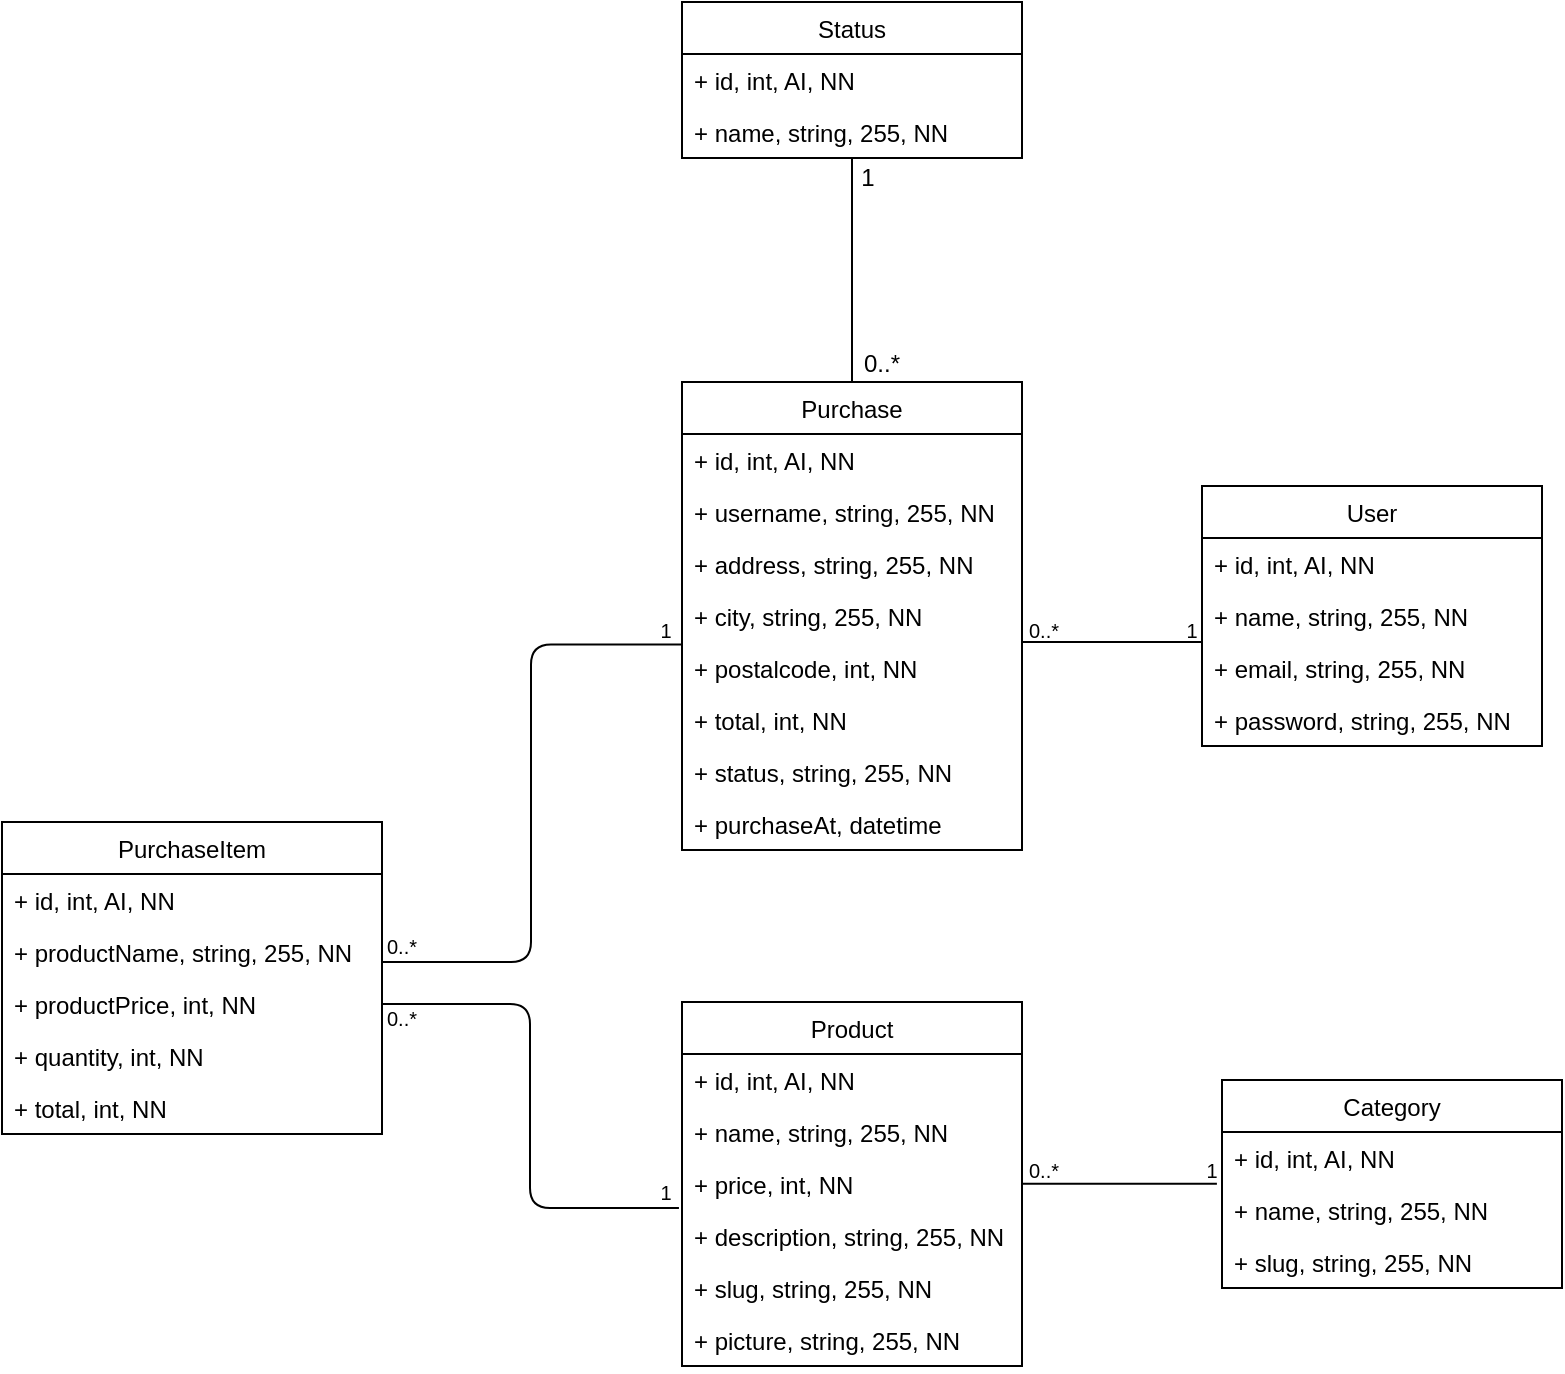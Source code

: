 <mxfile>
    <diagram id="zSYImaY_Enk3n75WlBTa" name="Page-1">
        <mxGraphModel dx="224" dy="475" grid="1" gridSize="10" guides="1" tooltips="1" connect="1" arrows="1" fold="1" page="1" pageScale="1" pageWidth="827" pageHeight="1169" math="0" shadow="0">
            <root>
                <mxCell id="0"/>
                <mxCell id="1" parent="0"/>
                <mxCell id="2" value="User" style="swimlane;fontStyle=0;childLayout=stackLayout;horizontal=1;startSize=26;fillColor=none;horizontalStack=0;resizeParent=1;resizeParentMax=0;resizeLast=0;collapsible=1;marginBottom=0;" parent="1" vertex="1">
                    <mxGeometry x="610" y="282" width="170" height="130" as="geometry"/>
                </mxCell>
                <mxCell id="3" value="+ id, int, AI, NN " style="text;strokeColor=none;fillColor=none;align=left;verticalAlign=top;spacingLeft=4;spacingRight=4;overflow=hidden;rotatable=0;points=[[0,0.5],[1,0.5]];portConstraint=eastwest;" parent="2" vertex="1">
                    <mxGeometry y="26" width="170" height="26" as="geometry"/>
                </mxCell>
                <mxCell id="4" value="+ name, string, 255, NN " style="text;strokeColor=none;fillColor=none;align=left;verticalAlign=top;spacingLeft=4;spacingRight=4;overflow=hidden;rotatable=0;points=[[0,0.5],[1,0.5]];portConstraint=eastwest;" parent="2" vertex="1">
                    <mxGeometry y="52" width="170" height="26" as="geometry"/>
                </mxCell>
                <mxCell id="5" value="+ email, string, 255, NN" style="text;strokeColor=none;fillColor=none;align=left;verticalAlign=top;spacingLeft=4;spacingRight=4;overflow=hidden;rotatable=0;points=[[0,0.5],[1,0.5]];portConstraint=eastwest;" parent="2" vertex="1">
                    <mxGeometry y="78" width="170" height="26" as="geometry"/>
                </mxCell>
                <mxCell id="7" value="+ password, string, 255, NN" style="text;strokeColor=none;fillColor=none;align=left;verticalAlign=top;spacingLeft=4;spacingRight=4;overflow=hidden;rotatable=0;points=[[0,0.5],[1,0.5]];portConstraint=eastwest;" parent="2" vertex="1">
                    <mxGeometry y="104" width="170" height="26" as="geometry"/>
                </mxCell>
                <mxCell id="9" value="Category" style="swimlane;fontStyle=0;childLayout=stackLayout;horizontal=1;startSize=26;fillColor=none;horizontalStack=0;resizeParent=1;resizeParentMax=0;resizeLast=0;collapsible=1;marginBottom=0;" parent="1" vertex="1">
                    <mxGeometry x="620" y="579" width="170" height="104" as="geometry"/>
                </mxCell>
                <mxCell id="10" value="+ id, int, AI, NN " style="text;strokeColor=none;fillColor=none;align=left;verticalAlign=top;spacingLeft=4;spacingRight=4;overflow=hidden;rotatable=0;points=[[0,0.5],[1,0.5]];portConstraint=eastwest;" parent="9" vertex="1">
                    <mxGeometry y="26" width="170" height="26" as="geometry"/>
                </mxCell>
                <mxCell id="11" value="+ name, string, 255, NN " style="text;strokeColor=none;fillColor=none;align=left;verticalAlign=top;spacingLeft=4;spacingRight=4;overflow=hidden;rotatable=0;points=[[0,0.5],[1,0.5]];portConstraint=eastwest;" parent="9" vertex="1">
                    <mxGeometry y="52" width="170" height="26" as="geometry"/>
                </mxCell>
                <mxCell id="13" value="+ slug, string, 255, NN" style="text;strokeColor=none;fillColor=none;align=left;verticalAlign=top;spacingLeft=4;spacingRight=4;overflow=hidden;rotatable=0;points=[[0,0.5],[1,0.5]];portConstraint=eastwest;" parent="9" vertex="1">
                    <mxGeometry y="78" width="170" height="26" as="geometry"/>
                </mxCell>
                <mxCell id="14" value="Product" style="swimlane;fontStyle=0;childLayout=stackLayout;horizontal=1;startSize=26;fillColor=none;horizontalStack=0;resizeParent=1;resizeParentMax=0;resizeLast=0;collapsible=1;marginBottom=0;" parent="1" vertex="1">
                    <mxGeometry x="350" y="540" width="170" height="182" as="geometry"/>
                </mxCell>
                <mxCell id="15" value="+ id, int, AI, NN " style="text;strokeColor=none;fillColor=none;align=left;verticalAlign=top;spacingLeft=4;spacingRight=4;overflow=hidden;rotatable=0;points=[[0,0.5],[1,0.5]];portConstraint=eastwest;" parent="14" vertex="1">
                    <mxGeometry y="26" width="170" height="26" as="geometry"/>
                </mxCell>
                <mxCell id="16" value="+ name, string, 255, NN " style="text;strokeColor=none;fillColor=none;align=left;verticalAlign=top;spacingLeft=4;spacingRight=4;overflow=hidden;rotatable=0;points=[[0,0.5],[1,0.5]];portConstraint=eastwest;" parent="14" vertex="1">
                    <mxGeometry y="52" width="170" height="26" as="geometry"/>
                </mxCell>
                <mxCell id="19" value="+ price, int, NN " style="text;strokeColor=none;fillColor=none;align=left;verticalAlign=top;spacingLeft=4;spacingRight=4;overflow=hidden;rotatable=0;points=[[0,0.5],[1,0.5]];portConstraint=eastwest;" parent="14" vertex="1">
                    <mxGeometry y="78" width="170" height="26" as="geometry"/>
                </mxCell>
                <mxCell id="17" value="+ description, string, 255, NN" style="text;strokeColor=none;fillColor=none;align=left;verticalAlign=top;spacingLeft=4;spacingRight=4;overflow=hidden;rotatable=0;points=[[0,0.5],[1,0.5]];portConstraint=eastwest;" parent="14" vertex="1">
                    <mxGeometry y="104" width="170" height="26" as="geometry"/>
                </mxCell>
                <mxCell id="18" value="+ slug, string, 255, NN" style="text;strokeColor=none;fillColor=none;align=left;verticalAlign=top;spacingLeft=4;spacingRight=4;overflow=hidden;rotatable=0;points=[[0,0.5],[1,0.5]];portConstraint=eastwest;" parent="14" vertex="1">
                    <mxGeometry y="130" width="170" height="26" as="geometry"/>
                </mxCell>
                <mxCell id="20" value="+ picture, string, 255, NN" style="text;strokeColor=none;fillColor=none;align=left;verticalAlign=top;spacingLeft=4;spacingRight=4;overflow=hidden;rotatable=0;points=[[0,0.5],[1,0.5]];portConstraint=eastwest;" parent="14" vertex="1">
                    <mxGeometry y="156" width="170" height="26" as="geometry"/>
                </mxCell>
                <mxCell id="21" value="Purchase" style="swimlane;fontStyle=0;childLayout=stackLayout;horizontal=1;startSize=26;fillColor=none;horizontalStack=0;resizeParent=1;resizeParentMax=0;resizeLast=0;collapsible=1;marginBottom=0;" parent="1" vertex="1">
                    <mxGeometry x="350" y="230" width="170" height="234" as="geometry"/>
                </mxCell>
                <mxCell id="22" value="+ id, int, AI, NN " style="text;strokeColor=none;fillColor=none;align=left;verticalAlign=top;spacingLeft=4;spacingRight=4;overflow=hidden;rotatable=0;points=[[0,0.5],[1,0.5]];portConstraint=eastwest;" parent="21" vertex="1">
                    <mxGeometry y="26" width="170" height="26" as="geometry"/>
                </mxCell>
                <mxCell id="23" value="+ username, string, 255, NN " style="text;strokeColor=none;fillColor=none;align=left;verticalAlign=top;spacingLeft=4;spacingRight=4;overflow=hidden;rotatable=0;points=[[0,0.5],[1,0.5]];portConstraint=eastwest;" parent="21" vertex="1">
                    <mxGeometry y="52" width="170" height="26" as="geometry"/>
                </mxCell>
                <mxCell id="24" value="+ address, string, 255, NN" style="text;strokeColor=none;fillColor=none;align=left;verticalAlign=top;spacingLeft=4;spacingRight=4;overflow=hidden;rotatable=0;points=[[0,0.5],[1,0.5]];portConstraint=eastwest;" parent="21" vertex="1">
                    <mxGeometry y="78" width="170" height="26" as="geometry"/>
                </mxCell>
                <mxCell id="25" value="+ city, string, 255, NN" style="text;strokeColor=none;fillColor=none;align=left;verticalAlign=top;spacingLeft=4;spacingRight=4;overflow=hidden;rotatable=0;points=[[0,0.5],[1,0.5]];portConstraint=eastwest;" parent="21" vertex="1">
                    <mxGeometry y="104" width="170" height="26" as="geometry"/>
                </mxCell>
                <mxCell id="26" value="+ postalcode, int, NN" style="text;strokeColor=none;fillColor=none;align=left;verticalAlign=top;spacingLeft=4;spacingRight=4;overflow=hidden;rotatable=0;points=[[0,0.5],[1,0.5]];portConstraint=eastwest;" parent="21" vertex="1">
                    <mxGeometry y="130" width="170" height="26" as="geometry"/>
                </mxCell>
                <mxCell id="27" value="+ total, int, NN" style="text;strokeColor=none;fillColor=none;align=left;verticalAlign=top;spacingLeft=4;spacingRight=4;overflow=hidden;rotatable=0;points=[[0,0.5],[1,0.5]];portConstraint=eastwest;" parent="21" vertex="1">
                    <mxGeometry y="156" width="170" height="26" as="geometry"/>
                </mxCell>
                <mxCell id="28" value="+ status, string, 255, NN" style="text;strokeColor=none;fillColor=none;align=left;verticalAlign=top;spacingLeft=4;spacingRight=4;overflow=hidden;rotatable=0;points=[[0,0.5],[1,0.5]];portConstraint=eastwest;" parent="21" vertex="1">
                    <mxGeometry y="182" width="170" height="26" as="geometry"/>
                </mxCell>
                <mxCell id="29" value="+ purchaseAt, datetime" style="text;strokeColor=none;fillColor=none;align=left;verticalAlign=top;spacingLeft=4;spacingRight=4;overflow=hidden;rotatable=0;points=[[0,0.5],[1,0.5]];portConstraint=eastwest;" parent="21" vertex="1">
                    <mxGeometry y="208" width="170" height="26" as="geometry"/>
                </mxCell>
                <mxCell id="31" value="PurchaseItem" style="swimlane;fontStyle=0;childLayout=stackLayout;horizontal=1;startSize=26;fillColor=none;horizontalStack=0;resizeParent=1;resizeParentMax=0;resizeLast=0;collapsible=1;marginBottom=0;" parent="1" vertex="1">
                    <mxGeometry x="10" y="450" width="190" height="156" as="geometry"/>
                </mxCell>
                <mxCell id="32" value="+ id, int, AI, NN " style="text;strokeColor=none;fillColor=none;align=left;verticalAlign=top;spacingLeft=4;spacingRight=4;overflow=hidden;rotatable=0;points=[[0,0.5],[1,0.5]];portConstraint=eastwest;" parent="31" vertex="1">
                    <mxGeometry y="26" width="190" height="26" as="geometry"/>
                </mxCell>
                <mxCell id="33" value="+ productName, string, 255, NN " style="text;strokeColor=none;fillColor=none;align=left;verticalAlign=top;spacingLeft=4;spacingRight=4;overflow=hidden;rotatable=0;points=[[0,0.5],[1,0.5]];portConstraint=eastwest;" parent="31" vertex="1">
                    <mxGeometry y="52" width="190" height="26" as="geometry"/>
                </mxCell>
                <mxCell id="36" value="+ productPrice, int, NN " style="text;strokeColor=none;fillColor=none;align=left;verticalAlign=top;spacingLeft=4;spacingRight=4;overflow=hidden;rotatable=0;points=[[0,0.5],[1,0.5]];portConstraint=eastwest;" parent="31" vertex="1">
                    <mxGeometry y="78" width="190" height="26" as="geometry"/>
                </mxCell>
                <mxCell id="38" value="+ quantity, int, NN " style="text;strokeColor=none;fillColor=none;align=left;verticalAlign=top;spacingLeft=4;spacingRight=4;overflow=hidden;rotatable=0;points=[[0,0.5],[1,0.5]];portConstraint=eastwest;" parent="31" vertex="1">
                    <mxGeometry y="104" width="190" height="26" as="geometry"/>
                </mxCell>
                <mxCell id="39" value="+ total, int, NN " style="text;strokeColor=none;fillColor=none;align=left;verticalAlign=top;spacingLeft=4;spacingRight=4;overflow=hidden;rotatable=0;points=[[0,0.5],[1,0.5]];portConstraint=eastwest;" parent="31" vertex="1">
                    <mxGeometry y="130" width="190" height="26" as="geometry"/>
                </mxCell>
                <mxCell id="40" style="edgeStyle=none;html=1;entryX=-0.015;entryY=-0.006;entryDx=0;entryDy=0;endArrow=none;endFill=0;entryPerimeter=0;" parent="1" source="19" target="11" edge="1">
                    <mxGeometry relative="1" as="geometry"/>
                </mxCell>
                <mxCell id="41" value="&lt;font style=&quot;font-size: 10px;&quot;&gt;0..*&lt;/font&gt;" style="text;html=1;strokeColor=none;fillColor=none;align=center;verticalAlign=middle;whiteSpace=wrap;rounded=0;" parent="1" vertex="1">
                    <mxGeometry x="501" y="609" width="60" height="30" as="geometry"/>
                </mxCell>
                <mxCell id="42" value="&lt;font style=&quot;font-size: 10px;&quot;&gt;1&lt;/font&gt;" style="text;html=1;strokeColor=none;fillColor=none;align=center;verticalAlign=middle;whiteSpace=wrap;rounded=0;" parent="1" vertex="1">
                    <mxGeometry x="585" y="609" width="60" height="30" as="geometry"/>
                </mxCell>
                <mxCell id="43" value="" style="edgeStyle=none;html=1;fontSize=9;endArrow=none;endFill=0;exitX=1;exitY=0;exitDx=0;exitDy=0;exitPerimeter=0;entryX=0;entryY=0;entryDx=0;entryDy=0;entryPerimeter=0;" parent="1" source="26" target="5" edge="1">
                    <mxGeometry relative="1" as="geometry"/>
                </mxCell>
                <mxCell id="44" value="&lt;font style=&quot;font-size: 10px;&quot;&gt;0..*&lt;/font&gt;" style="text;html=1;strokeColor=none;fillColor=none;align=center;verticalAlign=middle;whiteSpace=wrap;rounded=0;fontSize=9;" parent="1" vertex="1">
                    <mxGeometry x="501" y="339" width="60" height="30" as="geometry"/>
                </mxCell>
                <mxCell id="45" value="&lt;font style=&quot;font-size: 10px;&quot;&gt;1&lt;/font&gt;" style="text;html=1;strokeColor=none;fillColor=none;align=center;verticalAlign=middle;whiteSpace=wrap;rounded=0;fontSize=9;" parent="1" vertex="1">
                    <mxGeometry x="575" y="339" width="60" height="30" as="geometry"/>
                </mxCell>
                <mxCell id="48" style="edgeStyle=elbowEdgeStyle;html=1;exitX=1;exitY=0.5;exitDx=0;exitDy=0;fontSize=9;endArrow=none;endFill=0;entryX=-0.003;entryY=0.048;entryDx=0;entryDy=0;entryPerimeter=0;" parent="1" target="26" edge="1">
                    <mxGeometry relative="1" as="geometry">
                        <mxPoint x="200.0" y="520.0" as="sourcePoint"/>
                        <mxPoint x="346.77" y="338.87" as="targetPoint"/>
                    </mxGeometry>
                </mxCell>
                <mxCell id="49" value="&lt;font style=&quot;font-size: 10px;&quot;&gt;0..*&lt;/font&gt;" style="text;html=1;strokeColor=none;fillColor=none;align=center;verticalAlign=middle;whiteSpace=wrap;rounded=0;fontSize=9;" parent="1" vertex="1">
                    <mxGeometry x="180" y="497" width="60" height="30" as="geometry"/>
                </mxCell>
                <mxCell id="50" value="&lt;font style=&quot;font-size: 10px;&quot;&gt;1&lt;/font&gt;" style="text;html=1;strokeColor=none;fillColor=none;align=center;verticalAlign=middle;whiteSpace=wrap;rounded=0;fontSize=9;" parent="1" vertex="1">
                    <mxGeometry x="312" y="339" width="60" height="30" as="geometry"/>
                </mxCell>
                <mxCell id="52" style="edgeStyle=elbowEdgeStyle;html=1;exitX=1;exitY=0.5;exitDx=0;exitDy=0;entryX=-0.009;entryY=0.963;entryDx=0;entryDy=0;entryPerimeter=0;fontSize=10;endArrow=none;endFill=0;" parent="1" source="36" target="19" edge="1">
                    <mxGeometry relative="1" as="geometry"/>
                </mxCell>
                <mxCell id="53" value="&lt;font style=&quot;font-size: 10px;&quot;&gt;0..*&lt;/font&gt;" style="text;html=1;strokeColor=none;fillColor=none;align=center;verticalAlign=middle;whiteSpace=wrap;rounded=0;fontSize=9;" parent="1" vertex="1">
                    <mxGeometry x="180" y="533" width="60" height="30" as="geometry"/>
                </mxCell>
                <mxCell id="54" value="&lt;font style=&quot;font-size: 10px;&quot;&gt;1&lt;/font&gt;" style="text;html=1;strokeColor=none;fillColor=none;align=center;verticalAlign=middle;whiteSpace=wrap;rounded=0;fontSize=9;" parent="1" vertex="1">
                    <mxGeometry x="312" y="620" width="60" height="30" as="geometry"/>
                </mxCell>
                <mxCell id="60" style="edgeStyle=none;html=1;entryX=0.5;entryY=0;entryDx=0;entryDy=0;endArrow=none;endFill=0;" parent="1" source="55" target="21" edge="1">
                    <mxGeometry relative="1" as="geometry"/>
                </mxCell>
                <mxCell id="55" value="Status" style="swimlane;fontStyle=0;childLayout=stackLayout;horizontal=1;startSize=26;fillColor=none;horizontalStack=0;resizeParent=1;resizeParentMax=0;resizeLast=0;collapsible=1;marginBottom=0;" parent="1" vertex="1">
                    <mxGeometry x="350" y="40" width="170" height="78" as="geometry"/>
                </mxCell>
                <mxCell id="56" value="+ id, int, AI, NN " style="text;strokeColor=none;fillColor=none;align=left;verticalAlign=top;spacingLeft=4;spacingRight=4;overflow=hidden;rotatable=0;points=[[0,0.5],[1,0.5]];portConstraint=eastwest;" parent="55" vertex="1">
                    <mxGeometry y="26" width="170" height="26" as="geometry"/>
                </mxCell>
                <mxCell id="57" value="+ name, string, 255, NN " style="text;strokeColor=none;fillColor=none;align=left;verticalAlign=top;spacingLeft=4;spacingRight=4;overflow=hidden;rotatable=0;points=[[0,0.5],[1,0.5]];portConstraint=eastwest;" parent="55" vertex="1">
                    <mxGeometry y="52" width="170" height="26" as="geometry"/>
                </mxCell>
                <mxCell id="61" value="1" style="text;html=1;strokeColor=none;fillColor=none;align=center;verticalAlign=middle;whiteSpace=wrap;rounded=0;" parent="1" vertex="1">
                    <mxGeometry x="413" y="113" width="60" height="30" as="geometry"/>
                </mxCell>
                <mxCell id="62" value="0..*" style="text;html=1;strokeColor=none;fillColor=none;align=center;verticalAlign=middle;whiteSpace=wrap;rounded=0;" parent="1" vertex="1">
                    <mxGeometry x="420" y="206" width="60" height="30" as="geometry"/>
                </mxCell>
            </root>
        </mxGraphModel>
    </diagram>
</mxfile>
